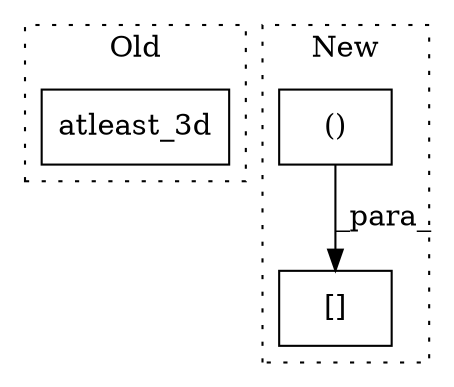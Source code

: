 digraph G {
subgraph cluster0 {
1 [label="atleast_3d" a="32" s="4410,4448" l="11,1" shape="box"];
label = "Old";
style="dotted";
}
subgraph cluster1 {
2 [label="()" a="106" s="4928" l="59" shape="box"];
3 [label="[]" a="2" s="4887,4987" l="41,2" shape="box"];
label = "New";
style="dotted";
}
2 -> 3 [label="_para_"];
}
